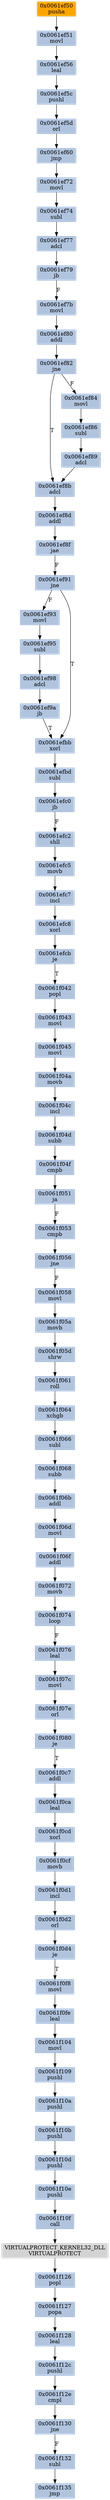 strict digraph G {
	graph [bgcolor=transparent,
		name=G
	];
	node [color=lightsteelblue,
		fillcolor=lightsteelblue,
		shape=rectangle,
		style=filled
	];
	"0x0061ef98"	[label="0x0061ef98
adcl"];
	"0x0061ef9a"	[label="0x0061ef9a
jb"];
	"0x0061ef98" -> "0x0061ef9a"	[color="#000000"];
	"0x0061ef93"	[label="0x0061ef93
movl"];
	"0x0061ef95"	[label="0x0061ef95
subl"];
	"0x0061ef93" -> "0x0061ef95"	[color="#000000"];
	"0x0061f0d4"	[label="0x0061f0d4
je"];
	"0x0061f0f8"	[label="0x0061f0f8
movl"];
	"0x0061f0d4" -> "0x0061f0f8"	[color="#000000",
		label=T];
	"0x0061f12e"	[label="0x0061f12e
cmpl"];
	"0x0061f130"	[label="0x0061f130
jne"];
	"0x0061f12e" -> "0x0061f130"	[color="#000000"];
	"0x0061efc5"	[label="0x0061efc5
movb"];
	"0x0061efc7"	[label="0x0061efc7
incl"];
	"0x0061efc5" -> "0x0061efc7"	[color="#000000"];
	"0x0061ef91"	[label="0x0061ef91
jne"];
	"0x0061ef91" -> "0x0061ef93"	[color="#000000",
		label=F];
	"0x0061efbb"	[label="0x0061efbb
xorl"];
	"0x0061ef91" -> "0x0061efbb"	[color="#000000",
		label=T];
	"0x0061efc2"	[label="0x0061efc2
shll"];
	"0x0061efc2" -> "0x0061efc5"	[color="#000000"];
	"0x0061f068"	[label="0x0061f068
subb"];
	"0x0061f06b"	[label="0x0061f06b
addl"];
	"0x0061f068" -> "0x0061f06b"	[color="#000000"];
	"0x0061f05d"	[label="0x0061f05d
shrw"];
	"0x0061f061"	[label="0x0061f061
roll"];
	"0x0061f05d" -> "0x0061f061"	[color="#000000"];
	"0x0061ef5d"	[label="0x0061ef5d
orl"];
	"0x0061ef60"	[label="0x0061ef60
jmp"];
	"0x0061ef5d" -> "0x0061ef60"	[color="#000000"];
	"0x0061f064"	[label="0x0061f064
xchgb"];
	"0x0061f061" -> "0x0061f064"	[color="#000000"];
	"0x0061f042"	[label="0x0061f042
popl"];
	"0x0061f043"	[label="0x0061f043
movl"];
	"0x0061f042" -> "0x0061f043"	[color="#000000"];
	"0x0061f0cd"	[label="0x0061f0cd
xorl"];
	"0x0061f0cf"	[label="0x0061f0cf
movb"];
	"0x0061f0cd" -> "0x0061f0cf"	[color="#000000"];
	"0x0061ef82"	[label="0x0061ef82
jne"];
	"0x0061ef8b"	[label="0x0061ef8b
adcl"];
	"0x0061ef82" -> "0x0061ef8b"	[color="#000000",
		label=T];
	"0x0061ef84"	[label="0x0061ef84
movl"];
	"0x0061ef82" -> "0x0061ef84"	[color="#000000",
		label=F];
	"0x0061ef79"	[label="0x0061ef79
jb"];
	"0x0061ef7b"	[label="0x0061ef7b
movl"];
	"0x0061ef79" -> "0x0061ef7b"	[color="#000000",
		label=F];
	VIRTUALPROTECT_KERNEL32_DLL	[color=lightgrey,
		fillcolor=lightgrey,
		label="VIRTUALPROTECT_KERNEL32_DLL
VIRTUALPROTECT"];
	"0x0061f126"	[label="0x0061f126
popl"];
	VIRTUALPROTECT_KERNEL32_DLL -> "0x0061f126"	[color="#000000"];
	"0x0061f05a"	[label="0x0061f05a
movb"];
	"0x0061f05a" -> "0x0061f05d"	[color="#000000"];
	"0x0061f0fe"	[label="0x0061f0fe
leal"];
	"0x0061f104"	[label="0x0061f104
movl"];
	"0x0061f0fe" -> "0x0061f104"	[color="#000000"];
	"0x0061ef80"	[label="0x0061ef80
addl"];
	"0x0061ef80" -> "0x0061ef82"	[color="#000000"];
	"0x0061f10e"	[label="0x0061f10e
pushl"];
	"0x0061f10f"	[label="0x0061f10f
call"];
	"0x0061f10e" -> "0x0061f10f"	[color="#000000"];
	"0x0061f076"	[label="0x0061f076
leal"];
	"0x0061f07c"	[label="0x0061f07c
movl"];
	"0x0061f076" -> "0x0061f07c"	[color="#000000"];
	"0x0061f128"	[label="0x0061f128
leal"];
	"0x0061f12c"	[label="0x0061f12c
pushl"];
	"0x0061f128" -> "0x0061f12c"	[color="#000000"];
	"0x0061f109"	[label="0x0061f109
pushl"];
	"0x0061f10a"	[label="0x0061f10a
pushl"];
	"0x0061f109" -> "0x0061f10a"	[color="#000000"];
	"0x0061f04f"	[label="0x0061f04f
cmpb"];
	"0x0061f051"	[label="0x0061f051
ja"];
	"0x0061f04f" -> "0x0061f051"	[color="#000000"];
	"0x0061f0d1"	[label="0x0061f0d1
incl"];
	"0x0061f0d2"	[label="0x0061f0d2
orl"];
	"0x0061f0d1" -> "0x0061f0d2"	[color="#000000"];
	"0x0061f0d2" -> "0x0061f0d4"	[color="#000000"];
	"0x0061ef9a" -> "0x0061efbb"	[color="#000000",
		label=T];
	"0x0061ef8d"	[label="0x0061ef8d
addl"];
	"0x0061ef8b" -> "0x0061ef8d"	[color="#000000"];
	"0x0061f0cf" -> "0x0061f0d1"	[color="#000000"];
	"0x0061ef50"	[color=lightgrey,
		fillcolor=orange,
		label="0x0061ef50
pusha"];
	"0x0061ef51"	[label="0x0061ef51
movl"];
	"0x0061ef50" -> "0x0061ef51"	[color="#000000"];
	"0x0061f0ca"	[label="0x0061f0ca
leal"];
	"0x0061f0ca" -> "0x0061f0cd"	[color="#000000"];
	"0x0061f12c" -> "0x0061f12e"	[color="#000000"];
	"0x0061f104" -> "0x0061f109"	[color="#000000"];
	"0x0061ef72"	[label="0x0061ef72
movl"];
	"0x0061ef60" -> "0x0061ef72"	[color="#000000"];
	"0x0061f066"	[label="0x0061f066
subl"];
	"0x0061f064" -> "0x0061f066"	[color="#000000"];
	"0x0061f080"	[label="0x0061f080
je"];
	"0x0061f0c7"	[label="0x0061f0c7
addl"];
	"0x0061f080" -> "0x0061f0c7"	[color="#000000",
		label=T];
	"0x0061f0c7" -> "0x0061f0ca"	[color="#000000"];
	"0x0061f132"	[label="0x0061f132
subl"];
	"0x0061f135"	[label="0x0061f135
jmp"];
	"0x0061f132" -> "0x0061f135"	[color="#000000"];
	"0x0061efc8"	[label="0x0061efc8
xorl"];
	"0x0061efc7" -> "0x0061efc8"	[color="#000000"];
	"0x0061f06f"	[label="0x0061f06f
addl"];
	"0x0061f072"	[label="0x0061f072
movb"];
	"0x0061f06f" -> "0x0061f072"	[color="#000000"];
	"0x0061f07e"	[label="0x0061f07e
orl"];
	"0x0061f07e" -> "0x0061f080"	[color="#000000"];
	"0x0061f10f" -> VIRTUALPROTECT_KERNEL32_DLL	[color="#000000"];
	"0x0061ef8f"	[label="0x0061ef8f
jae"];
	"0x0061ef8d" -> "0x0061ef8f"	[color="#000000"];
	"0x0061ef86"	[label="0x0061ef86
subl"];
	"0x0061ef84" -> "0x0061ef86"	[color="#000000"];
	"0x0061ef56"	[label="0x0061ef56
leal"];
	"0x0061ef5c"	[label="0x0061ef5c
pushl"];
	"0x0061ef56" -> "0x0061ef5c"	[color="#000000"];
	"0x0061ef74"	[label="0x0061ef74
subl"];
	"0x0061ef77"	[label="0x0061ef77
adcl"];
	"0x0061ef74" -> "0x0061ef77"	[color="#000000"];
	"0x0061f056"	[label="0x0061f056
jne"];
	"0x0061f058"	[label="0x0061f058
movl"];
	"0x0061f056" -> "0x0061f058"	[color="#000000",
		label=F];
	"0x0061f066" -> "0x0061f068"	[color="#000000"];
	"0x0061f04a"	[label="0x0061f04a
movb"];
	"0x0061f04c"	[label="0x0061f04c
incl"];
	"0x0061f04a" -> "0x0061f04c"	[color="#000000"];
	"0x0061f074"	[label="0x0061f074
loop"];
	"0x0061f074" -> "0x0061f076"	[color="#000000",
		label=F];
	"0x0061f07c" -> "0x0061f07e"	[color="#000000"];
	"0x0061efcb"	[label="0x0061efcb
je"];
	"0x0061efc8" -> "0x0061efcb"	[color="#000000"];
	"0x0061ef89"	[label="0x0061ef89
adcl"];
	"0x0061ef86" -> "0x0061ef89"	[color="#000000"];
	"0x0061f06d"	[label="0x0061f06d
movl"];
	"0x0061f06d" -> "0x0061f06f"	[color="#000000"];
	"0x0061f04d"	[label="0x0061f04d
subb"];
	"0x0061f04d" -> "0x0061f04f"	[color="#000000"];
	"0x0061efc0"	[label="0x0061efc0
jb"];
	"0x0061efc0" -> "0x0061efc2"	[color="#000000",
		label=F];
	"0x0061ef8f" -> "0x0061ef91"	[color="#000000",
		label=F];
	"0x0061ef77" -> "0x0061ef79"	[color="#000000"];
	"0x0061f130" -> "0x0061f132"	[color="#000000",
		label=F];
	"0x0061f072" -> "0x0061f074"	[color="#000000"];
	"0x0061f045"	[label="0x0061f045
movl"];
	"0x0061f043" -> "0x0061f045"	[color="#000000"];
	"0x0061f127"	[label="0x0061f127
popa"];
	"0x0061f126" -> "0x0061f127"	[color="#000000"];
	"0x0061efbd"	[label="0x0061efbd
subl"];
	"0x0061efbb" -> "0x0061efbd"	[color="#000000"];
	"0x0061efbd" -> "0x0061efc0"	[color="#000000"];
	"0x0061ef95" -> "0x0061ef98"	[color="#000000"];
	"0x0061f0f8" -> "0x0061f0fe"	[color="#000000"];
	"0x0061f127" -> "0x0061f128"	[color="#000000"];
	"0x0061ef5c" -> "0x0061ef5d"	[color="#000000"];
	"0x0061f06b" -> "0x0061f06d"	[color="#000000"];
	"0x0061ef72" -> "0x0061ef74"	[color="#000000"];
	"0x0061f045" -> "0x0061f04a"	[color="#000000"];
	"0x0061f10b"	[label="0x0061f10b
pushl"];
	"0x0061f10d"	[label="0x0061f10d
pushl"];
	"0x0061f10b" -> "0x0061f10d"	[color="#000000"];
	"0x0061f053"	[label="0x0061f053
cmpb"];
	"0x0061f053" -> "0x0061f056"	[color="#000000"];
	"0x0061f058" -> "0x0061f05a"	[color="#000000"];
	"0x0061f10d" -> "0x0061f10e"	[color="#000000"];
	"0x0061f04c" -> "0x0061f04d"	[color="#000000"];
	"0x0061ef7b" -> "0x0061ef80"	[color="#000000"];
	"0x0061f10a" -> "0x0061f10b"	[color="#000000"];
	"0x0061efcb" -> "0x0061f042"	[color="#000000",
		label=T];
	"0x0061ef89" -> "0x0061ef8b"	[color="#000000"];
	"0x0061ef51" -> "0x0061ef56"	[color="#000000"];
	"0x0061f051" -> "0x0061f053"	[color="#000000",
		label=F];
}
